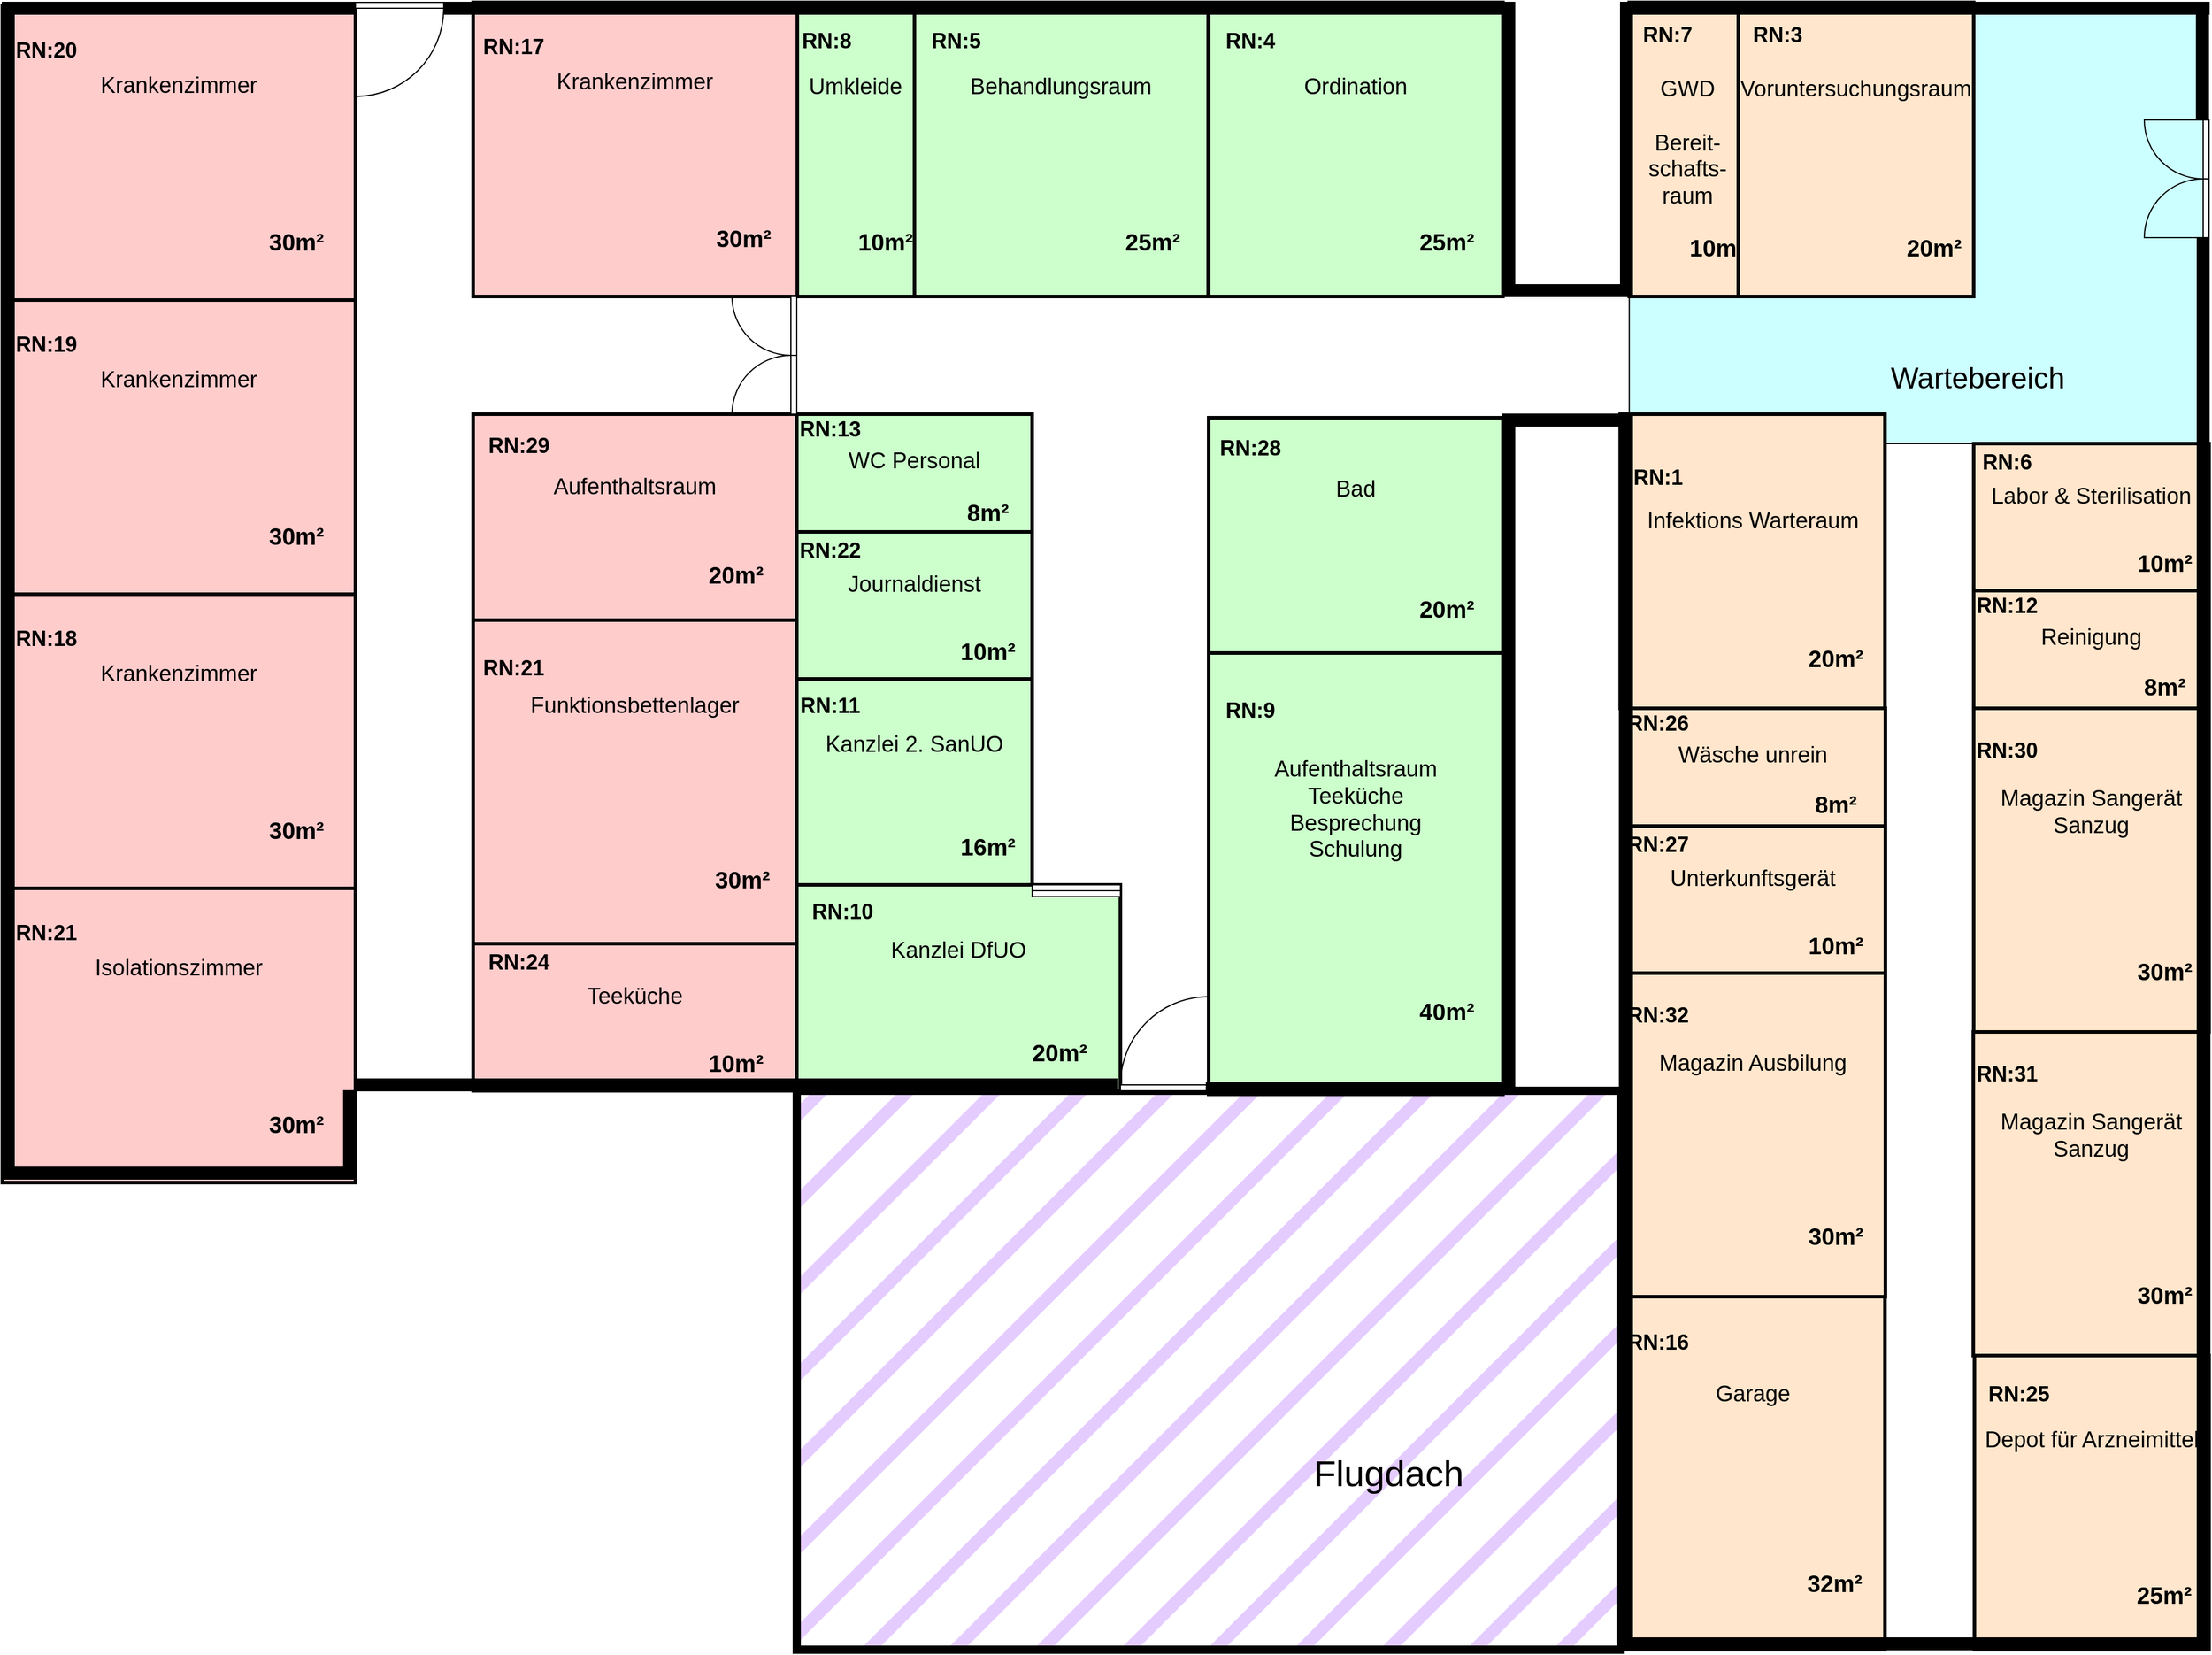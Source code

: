 <mxfile version="20.5.3" type="github">
  <diagram name="Page-1" id="38b20595-45e3-9b7f-d5ca-b57f44c5b66d">
    <mxGraphModel dx="4692" dy="1898" grid="1" gridSize="25" guides="1" tooltips="1" connect="1" arrows="1" fold="1" page="1" pageScale="1" pageWidth="1654" pageHeight="1169" math="0" shadow="0">
      <root>
        <mxCell id="0" />
        <mxCell id="1" parent="0" />
        <mxCell id="RjAbN3yXcOrOpelT3g5U-38" value="" style="rounded=0;whiteSpace=wrap;html=1;fillStyle=hatch;fontSize=25;fillColor=#E5CCFF;gradientColor=none;strokeWidth=7;" vertex="1" parent="1">
          <mxGeometry x="-1300" y="825" width="700" height="475" as="geometry" />
        </mxCell>
        <mxCell id="RjAbN3yXcOrOpelT3g5U-35" value="" style="group" vertex="1" connectable="0" parent="1">
          <mxGeometry x="-592.66" y="-100" width="492" height="375" as="geometry" />
        </mxCell>
        <mxCell id="RjAbN3yXcOrOpelT3g5U-33" value="" style="rounded=0;whiteSpace=wrap;html=1;fillStyle=solid;fillColor=#CCFFFF;gradientColor=none;" vertex="1" parent="RjAbN3yXcOrOpelT3g5U-35">
          <mxGeometry width="492" height="375" as="geometry" />
        </mxCell>
        <mxCell id="RjAbN3yXcOrOpelT3g5U-34" value="Wartebereich" style="text;html=1;strokeColor=none;fillColor=none;align=center;verticalAlign=middle;whiteSpace=wrap;rounded=0;fillStyle=solid;fontSize=25;" vertex="1" parent="RjAbN3yXcOrOpelT3g5U-35">
          <mxGeometry x="175" y="303" width="242.66" height="30" as="geometry" />
        </mxCell>
        <mxCell id="RjAbN3yXcOrOpelT3g5U-36" value="" style="group" vertex="1" connectable="0" parent="1">
          <mxGeometry x="-592.66" y="-100" width="100" height="250.0" as="geometry" />
        </mxCell>
        <mxCell id="m7lqvvpAXxHi6y3gCFo6-2" value="" style="rounded=0;whiteSpace=wrap;html=1;fillStyle=auto;strokeWidth=3;fillColor=#ffe6cc;strokeColor=#030303;container=0;" parent="RjAbN3yXcOrOpelT3g5U-36" vertex="1">
          <mxGeometry width="100" height="250" as="geometry" />
        </mxCell>
        <mxCell id="m7lqvvpAXxHi6y3gCFo6-3" value="&lt;div&gt;GWD&lt;/div&gt;&lt;div&gt;&lt;br&gt;&lt;/div&gt;&lt;div&gt;Bereit-&lt;/div&gt;&lt;div&gt;schafts-&lt;/div&gt;&lt;div&gt;raum&lt;br&gt;&lt;/div&gt;" style="text;html=1;strokeColor=none;fillColor=none;align=center;verticalAlign=top;whiteSpace=wrap;rounded=0;fillStyle=auto;strokeWidth=3;fontSize=19;container=0;" parent="RjAbN3yXcOrOpelT3g5U-36" vertex="1">
          <mxGeometry y="55.556" width="100" height="138.889" as="geometry" />
        </mxCell>
        <mxCell id="m7lqvvpAXxHi6y3gCFo6-4" value="RN:7" style="text;html=1;strokeColor=none;fillColor=none;align=center;verticalAlign=middle;whiteSpace=wrap;rounded=0;fillStyle=auto;strokeWidth=3;fontSize=18;fontStyle=1;container=0;" parent="RjAbN3yXcOrOpelT3g5U-36" vertex="1">
          <mxGeometry x="8" width="50" height="55.556" as="geometry" />
        </mxCell>
        <mxCell id="m7lqvvpAXxHi6y3gCFo6-5" value="10m²" style="text;html=1;strokeColor=none;fillColor=none;align=center;verticalAlign=middle;whiteSpace=wrap;rounded=0;fillStyle=auto;strokeWidth=3;fontSize=20;fontStyle=1;container=0;" parent="RjAbN3yXcOrOpelT3g5U-36" vertex="1">
          <mxGeometry x="50" y="166.667" width="50" height="83.333" as="geometry" />
        </mxCell>
        <mxCell id="u3zWE18VJpoSn7ixeQs8-63" value="" style="group" parent="1" vertex="1" connectable="0">
          <mxGeometry x="-500" y="-100" width="200" height="250" as="geometry" />
        </mxCell>
        <mxCell id="u3zWE18VJpoSn7ixeQs8-50" value="" style="rounded=0;whiteSpace=wrap;html=1;fillStyle=auto;strokeWidth=3;fillColor=#ffe6cc;strokeColor=#030303;container=0;" parent="u3zWE18VJpoSn7ixeQs8-63" vertex="1">
          <mxGeometry width="200" height="250" as="geometry" />
        </mxCell>
        <mxCell id="u3zWE18VJpoSn7ixeQs8-51" value="&lt;div style=&quot;font-size: 19px;&quot;&gt;Voruntersuchungsraum&lt;/div&gt;&lt;div style=&quot;font-size: 19px;&quot;&gt;&lt;br&gt;&lt;/div&gt;" style="text;html=1;strokeColor=none;fillColor=none;align=center;verticalAlign=top;whiteSpace=wrap;rounded=0;fillStyle=auto;strokeWidth=3;fontSize=19;container=0;" parent="u3zWE18VJpoSn7ixeQs8-63" vertex="1">
          <mxGeometry y="55.556" width="200" height="138.889" as="geometry" />
        </mxCell>
        <mxCell id="u3zWE18VJpoSn7ixeQs8-52" value="RN:3" style="text;html=1;strokeColor=none;fillColor=none;align=center;verticalAlign=middle;whiteSpace=wrap;rounded=0;fillStyle=auto;strokeWidth=3;fontSize=18;fontStyle=1;container=0;" parent="u3zWE18VJpoSn7ixeQs8-63" vertex="1">
          <mxGeometry width="66.667" height="55.556" as="geometry" />
        </mxCell>
        <mxCell id="u3zWE18VJpoSn7ixeQs8-54" value="20m²" style="text;html=1;strokeColor=none;fillColor=none;align=center;verticalAlign=middle;whiteSpace=wrap;rounded=0;fillStyle=auto;strokeWidth=3;fontSize=20;fontStyle=1;container=0;" parent="u3zWE18VJpoSn7ixeQs8-63" vertex="1">
          <mxGeometry x="133.333" y="166.667" width="66.667" height="83.333" as="geometry" />
        </mxCell>
        <mxCell id="m7lqvvpAXxHi6y3gCFo6-6" value="" style="group" parent="1" vertex="1" connectable="0">
          <mxGeometry x="-600" y="275" width="225" height="325" as="geometry" />
        </mxCell>
        <mxCell id="m7lqvvpAXxHi6y3gCFo6-7" value="" style="rounded=0;whiteSpace=wrap;html=1;fillStyle=auto;strokeWidth=3;fillColor=#ffe6cc;strokeColor=#030303;container=0;" parent="m7lqvvpAXxHi6y3gCFo6-6" vertex="1">
          <mxGeometry x="-0.37" y="-25" width="225" height="250" as="geometry" />
        </mxCell>
        <mxCell id="m7lqvvpAXxHi6y3gCFo6-8" value="Infektions Warteraum" style="text;html=1;strokeColor=none;fillColor=none;align=center;verticalAlign=top;whiteSpace=wrap;rounded=0;fillStyle=auto;strokeWidth=3;fontSize=19;container=0;" parent="m7lqvvpAXxHi6y3gCFo6-6" vertex="1">
          <mxGeometry y="48.443" width="224.63" height="123.75" as="geometry" />
        </mxCell>
        <mxCell id="m7lqvvpAXxHi6y3gCFo6-9" value="RN:1" style="text;html=1;strokeColor=none;fillColor=none;align=center;verticalAlign=middle;whiteSpace=wrap;rounded=0;fillStyle=auto;strokeWidth=3;fontSize=18;fontStyle=1;container=0;" parent="m7lqvvpAXxHi6y3gCFo6-6" vertex="1">
          <mxGeometry width="64.125" height="58.5" as="geometry" />
        </mxCell>
        <mxCell id="m7lqvvpAXxHi6y3gCFo6-10" value="20m²" style="text;html=1;strokeColor=none;fillColor=none;align=center;verticalAlign=middle;whiteSpace=wrap;rounded=0;fillStyle=auto;strokeWidth=3;fontSize=20;fontStyle=1;container=0;" parent="m7lqvvpAXxHi6y3gCFo6-6" vertex="1">
          <mxGeometry x="140.625" y="139.5" width="84.004" height="85.5" as="geometry" />
        </mxCell>
        <mxCell id="QElfXkJachdiM2EICLBZ-1" value="" style="group" parent="m7lqvvpAXxHi6y3gCFo6-6" vertex="1" connectable="0">
          <mxGeometry y="225" width="225" height="100" as="geometry" />
        </mxCell>
        <mxCell id="QElfXkJachdiM2EICLBZ-2" value="" style="rounded=0;whiteSpace=wrap;html=1;fillStyle=auto;strokeWidth=3;fillColor=#ffe6cc;strokeColor=#030303;container=0;" parent="QElfXkJachdiM2EICLBZ-1" vertex="1">
          <mxGeometry width="225" height="100" as="geometry" />
        </mxCell>
        <mxCell id="QElfXkJachdiM2EICLBZ-3" value="Wäsche unrein" style="text;html=1;strokeColor=none;fillColor=none;align=center;verticalAlign=top;whiteSpace=wrap;rounded=0;fillStyle=auto;strokeWidth=3;fontSize=19;container=0;" parent="QElfXkJachdiM2EICLBZ-1" vertex="1">
          <mxGeometry y="21.53" width="224.63" height="55" as="geometry" />
        </mxCell>
        <mxCell id="QElfXkJachdiM2EICLBZ-4" value="RN:26" style="text;html=1;strokeColor=none;fillColor=none;align=center;verticalAlign=middle;whiteSpace=wrap;rounded=0;fillStyle=auto;strokeWidth=3;fontSize=18;fontStyle=1;container=0;" parent="QElfXkJachdiM2EICLBZ-1" vertex="1">
          <mxGeometry width="64.125" height="26" as="geometry" />
        </mxCell>
        <mxCell id="QElfXkJachdiM2EICLBZ-5" value="8m²" style="text;html=1;strokeColor=none;fillColor=none;align=center;verticalAlign=middle;whiteSpace=wrap;rounded=0;fillStyle=auto;strokeWidth=3;fontSize=20;fontStyle=1;container=0;" parent="QElfXkJachdiM2EICLBZ-1" vertex="1">
          <mxGeometry x="140.625" y="62" width="84.004" height="38" as="geometry" />
        </mxCell>
        <mxCell id="m7lqvvpAXxHi6y3gCFo6-11" value="" style="group" parent="1" vertex="1" connectable="0">
          <mxGeometry x="-300" y="275" width="200" height="125" as="geometry" />
        </mxCell>
        <mxCell id="m7lqvvpAXxHi6y3gCFo6-12" value="" style="rounded=0;whiteSpace=wrap;html=1;fillStyle=auto;strokeWidth=3;fillColor=#ffe6cc;strokeColor=#030303;container=0;" parent="m7lqvvpAXxHi6y3gCFo6-11" vertex="1">
          <mxGeometry width="200" height="125" as="geometry" />
        </mxCell>
        <mxCell id="m7lqvvpAXxHi6y3gCFo6-13" value="Labor &amp;amp; Sterilisation" style="text;html=1;strokeColor=none;fillColor=none;align=center;verticalAlign=top;whiteSpace=wrap;rounded=0;fillStyle=auto;strokeWidth=3;fontSize=19;container=0;" parent="m7lqvvpAXxHi6y3gCFo6-11" vertex="1">
          <mxGeometry y="26.913" width="199.671" height="68.75" as="geometry" />
        </mxCell>
        <mxCell id="m7lqvvpAXxHi6y3gCFo6-14" value="RN:6" style="text;html=1;strokeColor=none;fillColor=none;align=center;verticalAlign=middle;whiteSpace=wrap;rounded=0;fillStyle=auto;strokeWidth=3;fontSize=18;fontStyle=1;container=0;" parent="m7lqvvpAXxHi6y3gCFo6-11" vertex="1">
          <mxGeometry width="57.0" height="32.5" as="geometry" />
        </mxCell>
        <mxCell id="m7lqvvpAXxHi6y3gCFo6-15" value="10m²" style="text;html=1;strokeColor=none;fillColor=none;align=center;verticalAlign=middle;whiteSpace=wrap;rounded=0;fillStyle=auto;strokeWidth=3;fontSize=20;fontStyle=1;container=0;" parent="m7lqvvpAXxHi6y3gCFo6-11" vertex="1">
          <mxGeometry x="125" y="77.5" width="74.67" height="47.5" as="geometry" />
        </mxCell>
        <mxCell id="m7lqvvpAXxHi6y3gCFo6-16" value="" style="group" parent="1" vertex="1" connectable="0">
          <mxGeometry x="-1200" y="-100" width="249.59" height="250" as="geometry" />
        </mxCell>
        <mxCell id="m7lqvvpAXxHi6y3gCFo6-17" value="" style="rounded=0;whiteSpace=wrap;html=1;fillStyle=auto;strokeWidth=3;fillColor=#CCFFCC;strokeColor=#030303;container=0;" parent="m7lqvvpAXxHi6y3gCFo6-16" vertex="1">
          <mxGeometry width="249.59" height="250" as="geometry" />
        </mxCell>
        <mxCell id="m7lqvvpAXxHi6y3gCFo6-18" value="&lt;div style=&quot;font-size: 19px;&quot;&gt;Behandlungsraum&lt;/div&gt;&lt;div style=&quot;font-size: 19px;&quot;&gt;&lt;br&gt;&lt;/div&gt;" style="text;html=1;strokeColor=none;fillColor=none;align=center;verticalAlign=top;whiteSpace=wrap;rounded=0;fillStyle=auto;strokeWidth=3;fontSize=19;container=0;" parent="m7lqvvpAXxHi6y3gCFo6-16" vertex="1">
          <mxGeometry y="53.825" width="249.179" height="137.5" as="geometry" />
        </mxCell>
        <mxCell id="m7lqvvpAXxHi6y3gCFo6-19" value="&lt;div&gt;RN:5&lt;/div&gt;" style="text;html=1;strokeColor=none;fillColor=none;align=center;verticalAlign=middle;whiteSpace=wrap;rounded=0;fillStyle=auto;strokeWidth=3;fontSize=18;fontStyle=1;container=0;" parent="m7lqvvpAXxHi6y3gCFo6-16" vertex="1">
          <mxGeometry width="71.133" height="65" as="geometry" />
        </mxCell>
        <mxCell id="m7lqvvpAXxHi6y3gCFo6-20" value="25m²" style="text;html=1;strokeColor=none;fillColor=none;align=center;verticalAlign=middle;whiteSpace=wrap;rounded=0;fillStyle=auto;strokeWidth=3;fontSize=20;fontStyle=1;container=0;" parent="m7lqvvpAXxHi6y3gCFo6-16" vertex="1">
          <mxGeometry x="155.994" y="155" width="93.184" height="95.0" as="geometry" />
        </mxCell>
        <mxCell id="m7lqvvpAXxHi6y3gCFo6-23" value="" style="group" parent="1" vertex="1" connectable="0">
          <mxGeometry x="-950" y="453" width="250" height="375" as="geometry" />
        </mxCell>
        <mxCell id="m7lqvvpAXxHi6y3gCFo6-24" value="" style="rounded=0;whiteSpace=wrap;html=1;fillStyle=auto;strokeWidth=3;fillColor=#CCFFCC;strokeColor=#030303;container=0;" parent="m7lqvvpAXxHi6y3gCFo6-23" vertex="1">
          <mxGeometry width="250" height="375.0" as="geometry" />
        </mxCell>
        <mxCell id="m7lqvvpAXxHi6y3gCFo6-25" value="&lt;div&gt;Aufenthaltsraum&lt;/div&gt;&lt;div&gt;Teeküche&lt;/div&gt;&lt;div&gt;Besprechung&lt;/div&gt;&lt;div&gt;Schulung&lt;br&gt;&lt;/div&gt;" style="text;html=1;strokeColor=none;fillColor=none;align=center;verticalAlign=top;whiteSpace=wrap;rounded=0;fillStyle=auto;strokeWidth=3;fontSize=19;container=0;" parent="m7lqvvpAXxHi6y3gCFo6-23" vertex="1">
          <mxGeometry y="80.738" width="249.588" height="206.25" as="geometry" />
        </mxCell>
        <mxCell id="m7lqvvpAXxHi6y3gCFo6-26" value="RN:9" style="text;html=1;strokeColor=none;fillColor=none;align=center;verticalAlign=middle;whiteSpace=wrap;rounded=0;fillStyle=auto;strokeWidth=3;fontSize=18;fontStyle=1;container=0;" parent="m7lqvvpAXxHi6y3gCFo6-23" vertex="1">
          <mxGeometry width="71.25" height="97.5" as="geometry" />
        </mxCell>
        <mxCell id="m7lqvvpAXxHi6y3gCFo6-27" value="40m²" style="text;html=1;strokeColor=none;fillColor=none;align=center;verticalAlign=middle;whiteSpace=wrap;rounded=0;fillStyle=auto;strokeWidth=3;fontSize=20;fontStyle=1;container=0;" parent="m7lqvvpAXxHi6y3gCFo6-23" vertex="1">
          <mxGeometry x="156.25" y="232.5" width="93.337" height="142.5" as="geometry" />
        </mxCell>
        <mxCell id="m7lqvvpAXxHi6y3gCFo6-28" value="" style="group" parent="1" vertex="1" connectable="0">
          <mxGeometry x="-950" y="-100" width="250" height="250" as="geometry" />
        </mxCell>
        <mxCell id="m7lqvvpAXxHi6y3gCFo6-29" value="" style="rounded=0;whiteSpace=wrap;html=1;fillStyle=auto;strokeWidth=3;fillColor=#CCFFCC;strokeColor=#030303;container=0;" parent="m7lqvvpAXxHi6y3gCFo6-28" vertex="1">
          <mxGeometry width="250" height="250" as="geometry" />
        </mxCell>
        <mxCell id="m7lqvvpAXxHi6y3gCFo6-30" value="Ordination" style="text;html=1;strokeColor=none;fillColor=none;align=center;verticalAlign=top;whiteSpace=wrap;rounded=0;fillStyle=auto;strokeWidth=3;fontSize=19;container=0;" parent="m7lqvvpAXxHi6y3gCFo6-28" vertex="1">
          <mxGeometry y="53.825" width="249.588" height="137.5" as="geometry" />
        </mxCell>
        <mxCell id="m7lqvvpAXxHi6y3gCFo6-31" value="&lt;div&gt;RN:4&lt;/div&gt;" style="text;html=1;strokeColor=none;fillColor=none;align=center;verticalAlign=middle;whiteSpace=wrap;rounded=0;fillStyle=auto;strokeWidth=3;fontSize=18;fontStyle=1;container=0;" parent="m7lqvvpAXxHi6y3gCFo6-28" vertex="1">
          <mxGeometry width="71.25" height="65.0" as="geometry" />
        </mxCell>
        <mxCell id="m7lqvvpAXxHi6y3gCFo6-32" value="25m²" style="text;html=1;strokeColor=none;fillColor=none;align=center;verticalAlign=middle;whiteSpace=wrap;rounded=0;fillStyle=auto;strokeWidth=3;fontSize=20;fontStyle=1;container=0;" parent="m7lqvvpAXxHi6y3gCFo6-28" vertex="1">
          <mxGeometry x="156.25" y="155.0" width="93.337" height="95.0" as="geometry" />
        </mxCell>
        <mxCell id="m7lqvvpAXxHi6y3gCFo6-34" value="" style="group" parent="1" vertex="1" connectable="0">
          <mxGeometry x="-950" y="253" width="250" height="200" as="geometry" />
        </mxCell>
        <mxCell id="m7lqvvpAXxHi6y3gCFo6-35" value="" style="rounded=0;whiteSpace=wrap;html=1;fillStyle=auto;strokeWidth=3;fillColor=#CCFFCC;strokeColor=#030303;container=0;" parent="m7lqvvpAXxHi6y3gCFo6-34" vertex="1">
          <mxGeometry width="250" height="200" as="geometry" />
        </mxCell>
        <mxCell id="m7lqvvpAXxHi6y3gCFo6-36" value="Bad" style="text;html=1;strokeColor=none;fillColor=none;align=center;verticalAlign=top;whiteSpace=wrap;rounded=0;fillStyle=auto;strokeWidth=3;fontSize=19;container=0;" parent="m7lqvvpAXxHi6y3gCFo6-34" vertex="1">
          <mxGeometry y="43.06" width="249.588" height="110" as="geometry" />
        </mxCell>
        <mxCell id="m7lqvvpAXxHi6y3gCFo6-37" value="RN:28" style="text;html=1;strokeColor=none;fillColor=none;align=center;verticalAlign=middle;whiteSpace=wrap;rounded=0;fillStyle=auto;strokeWidth=3;fontSize=18;fontStyle=1;container=0;" parent="m7lqvvpAXxHi6y3gCFo6-34" vertex="1">
          <mxGeometry width="71.25" height="52" as="geometry" />
        </mxCell>
        <mxCell id="m7lqvvpAXxHi6y3gCFo6-38" value="20m²" style="text;html=1;strokeColor=none;fillColor=none;align=center;verticalAlign=middle;whiteSpace=wrap;rounded=0;fillStyle=auto;strokeWidth=3;fontSize=20;fontStyle=1;container=0;" parent="m7lqvvpAXxHi6y3gCFo6-34" vertex="1">
          <mxGeometry x="156.25" y="124" width="93.338" height="76" as="geometry" />
        </mxCell>
        <mxCell id="m7lqvvpAXxHi6y3gCFo6-39" value="" style="group;fillColor=none;" parent="1" vertex="1" connectable="0">
          <mxGeometry x="-1300" y="250" width="200" height="103" as="geometry" />
        </mxCell>
        <mxCell id="m7lqvvpAXxHi6y3gCFo6-40" value="" style="rounded=0;whiteSpace=wrap;html=1;fillStyle=auto;strokeWidth=3;fillColor=#CCFFCC;strokeColor=#030303;container=0;" parent="m7lqvvpAXxHi6y3gCFo6-39" vertex="1">
          <mxGeometry width="200" height="103" as="geometry" />
        </mxCell>
        <mxCell id="m7lqvvpAXxHi6y3gCFo6-41" value="WC Personal" style="text;html=1;strokeColor=none;fillColor=none;align=center;verticalAlign=top;whiteSpace=wrap;rounded=0;fillStyle=auto;strokeWidth=3;fontSize=19;container=0;" parent="m7lqvvpAXxHi6y3gCFo6-39" vertex="1">
          <mxGeometry y="22.176" width="199.671" height="56.65" as="geometry" />
        </mxCell>
        <mxCell id="m7lqvvpAXxHi6y3gCFo6-42" value="RN:13" style="text;html=1;strokeColor=none;fillColor=none;align=center;verticalAlign=middle;whiteSpace=wrap;rounded=0;fillStyle=auto;strokeWidth=3;fontSize=18;fontStyle=1;container=0;" parent="m7lqvvpAXxHi6y3gCFo6-39" vertex="1">
          <mxGeometry width="57" height="26.78" as="geometry" />
        </mxCell>
        <mxCell id="m7lqvvpAXxHi6y3gCFo6-43" value="8m²" style="text;html=1;strokeColor=none;fillColor=none;align=center;verticalAlign=middle;whiteSpace=wrap;rounded=0;fillStyle=auto;strokeWidth=3;fontSize=20;fontStyle=1;container=0;" parent="m7lqvvpAXxHi6y3gCFo6-39" vertex="1">
          <mxGeometry x="125" y="63.86" width="74.67" height="39.14" as="geometry" />
        </mxCell>
        <mxCell id="m7lqvvpAXxHi6y3gCFo6-45" value="" style="group" parent="1" vertex="1" connectable="0">
          <mxGeometry x="-1300" y="-100" width="100" height="250" as="geometry" />
        </mxCell>
        <mxCell id="m7lqvvpAXxHi6y3gCFo6-46" value="" style="rounded=0;whiteSpace=wrap;html=1;fillStyle=auto;strokeWidth=3;fillColor=#CCFFCC;strokeColor=#030303;container=0;" parent="m7lqvvpAXxHi6y3gCFo6-45" vertex="1">
          <mxGeometry width="100" height="250" as="geometry" />
        </mxCell>
        <mxCell id="m7lqvvpAXxHi6y3gCFo6-47" value="Umkleide" style="text;html=1;strokeColor=none;fillColor=none;align=center;verticalAlign=top;whiteSpace=wrap;rounded=0;fillStyle=auto;strokeWidth=3;fontSize=19;container=0;" parent="m7lqvvpAXxHi6y3gCFo6-45" vertex="1">
          <mxGeometry y="53.825" width="99.835" height="137.5" as="geometry" />
        </mxCell>
        <mxCell id="m7lqvvpAXxHi6y3gCFo6-48" value="RN:8" style="text;html=1;strokeColor=none;fillColor=none;align=center;verticalAlign=middle;whiteSpace=wrap;rounded=0;fillStyle=auto;strokeWidth=3;fontSize=18;fontStyle=1;container=0;" parent="m7lqvvpAXxHi6y3gCFo6-45" vertex="1">
          <mxGeometry x="11" width="28.5" height="65.0" as="geometry" />
        </mxCell>
        <mxCell id="m7lqvvpAXxHi6y3gCFo6-49" value="&lt;div&gt;10m²&lt;/div&gt;" style="text;html=1;strokeColor=none;fillColor=none;align=center;verticalAlign=middle;whiteSpace=wrap;rounded=0;fillStyle=auto;strokeWidth=3;fontSize=20;fontStyle=1;container=0;" parent="m7lqvvpAXxHi6y3gCFo6-45" vertex="1">
          <mxGeometry x="56.5" y="155.0" width="37.335" height="95.0" as="geometry" />
        </mxCell>
        <mxCell id="m7lqvvpAXxHi6y3gCFo6-50" value="" style="group" parent="1" vertex="1" connectable="0">
          <mxGeometry x="-1300" y="475" width="200" height="175" as="geometry" />
        </mxCell>
        <mxCell id="m7lqvvpAXxHi6y3gCFo6-51" value="" style="rounded=0;whiteSpace=wrap;html=1;fillStyle=auto;strokeWidth=3;fillColor=#CCFFCC;strokeColor=#030303;container=0;" parent="m7lqvvpAXxHi6y3gCFo6-50" vertex="1">
          <mxGeometry width="200" height="175" as="geometry" />
        </mxCell>
        <mxCell id="m7lqvvpAXxHi6y3gCFo6-52" value="Kanzlei 2. SanUO" style="text;html=1;strokeColor=none;fillColor=none;align=center;verticalAlign=top;whiteSpace=wrap;rounded=0;fillStyle=auto;strokeWidth=3;fontSize=19;container=0;" parent="m7lqvvpAXxHi6y3gCFo6-50" vertex="1">
          <mxGeometry y="37.678" width="199.671" height="96.25" as="geometry" />
        </mxCell>
        <mxCell id="m7lqvvpAXxHi6y3gCFo6-53" value="RN:11" style="text;html=1;strokeColor=none;fillColor=none;align=center;verticalAlign=middle;whiteSpace=wrap;rounded=0;fillStyle=auto;strokeWidth=3;fontSize=18;fontStyle=1;container=0;" parent="m7lqvvpAXxHi6y3gCFo6-50" vertex="1">
          <mxGeometry width="57" height="45.5" as="geometry" />
        </mxCell>
        <mxCell id="m7lqvvpAXxHi6y3gCFo6-54" value="16m²" style="text;html=1;strokeColor=none;fillColor=none;align=center;verticalAlign=middle;whiteSpace=wrap;rounded=0;fillStyle=auto;strokeWidth=3;fontSize=20;fontStyle=1;container=0;" parent="m7lqvvpAXxHi6y3gCFo6-50" vertex="1">
          <mxGeometry x="125" y="108.5" width="74.67" height="66.5" as="geometry" />
        </mxCell>
        <mxCell id="m7lqvvpAXxHi6y3gCFo6-55" value="" style="group" parent="1" vertex="1" connectable="0">
          <mxGeometry x="-1300" y="650" width="300" height="175" as="geometry" />
        </mxCell>
        <mxCell id="m7lqvvpAXxHi6y3gCFo6-56" value="" style="rounded=0;whiteSpace=wrap;html=1;fillStyle=auto;strokeWidth=3;fillColor=#CCFFCC;strokeColor=#030303;container=0;" parent="m7lqvvpAXxHi6y3gCFo6-55" vertex="1">
          <mxGeometry width="275" height="175" as="geometry" />
        </mxCell>
        <mxCell id="m7lqvvpAXxHi6y3gCFo6-57" value="Kanzlei DfUO" style="text;html=1;strokeColor=none;fillColor=none;align=center;verticalAlign=top;whiteSpace=wrap;rounded=0;fillStyle=auto;strokeWidth=3;fontSize=19;container=0;" parent="m7lqvvpAXxHi6y3gCFo6-55" vertex="1">
          <mxGeometry y="37.678" width="274.547" height="96.25" as="geometry" />
        </mxCell>
        <mxCell id="m7lqvvpAXxHi6y3gCFo6-58" value="RN:10" style="text;html=1;strokeColor=none;fillColor=none;align=center;verticalAlign=middle;whiteSpace=wrap;rounded=0;fillStyle=auto;strokeWidth=3;fontSize=18;fontStyle=1;container=0;" parent="m7lqvvpAXxHi6y3gCFo6-55" vertex="1">
          <mxGeometry width="78.375" height="45.5" as="geometry" />
        </mxCell>
        <mxCell id="m7lqvvpAXxHi6y3gCFo6-59" value="20m²" style="text;html=1;strokeColor=none;fillColor=none;align=center;verticalAlign=middle;whiteSpace=wrap;rounded=0;fillStyle=auto;strokeWidth=3;fontSize=20;fontStyle=1;container=0;" parent="m7lqvvpAXxHi6y3gCFo6-55" vertex="1">
          <mxGeometry x="171.875" y="108.5" width="102.671" height="66.5" as="geometry" />
        </mxCell>
        <mxCell id="RjAbN3yXcOrOpelT3g5U-20" value="" style="verticalLabelPosition=bottom;html=1;verticalAlign=top;align=center;shape=mxgraph.floorplan.window;" vertex="1" parent="m7lqvvpAXxHi6y3gCFo6-55">
          <mxGeometry x="200" width="75" height="10" as="geometry" />
        </mxCell>
        <mxCell id="m7lqvvpAXxHi6y3gCFo6-60" value="" style="group" parent="1" vertex="1" connectable="0">
          <mxGeometry x="-1300" y="350" width="200" height="125" as="geometry" />
        </mxCell>
        <mxCell id="m7lqvvpAXxHi6y3gCFo6-61" value="" style="rounded=0;whiteSpace=wrap;html=1;fillStyle=auto;strokeWidth=3;fillColor=#CCFFCC;strokeColor=#030303;container=0;" parent="m7lqvvpAXxHi6y3gCFo6-60" vertex="1">
          <mxGeometry width="200" height="125" as="geometry" />
        </mxCell>
        <mxCell id="m7lqvvpAXxHi6y3gCFo6-62" value="Journaldienst" style="text;html=1;strokeColor=none;fillColor=none;align=center;verticalAlign=top;whiteSpace=wrap;rounded=0;fillStyle=auto;strokeWidth=3;fontSize=19;container=0;" parent="m7lqvvpAXxHi6y3gCFo6-60" vertex="1">
          <mxGeometry y="26.913" width="199.671" height="68.75" as="geometry" />
        </mxCell>
        <mxCell id="m7lqvvpAXxHi6y3gCFo6-63" value="RN:22" style="text;html=1;strokeColor=none;fillColor=none;align=center;verticalAlign=middle;whiteSpace=wrap;rounded=0;fillStyle=auto;strokeWidth=3;fontSize=18;fontStyle=1;container=0;" parent="m7lqvvpAXxHi6y3gCFo6-60" vertex="1">
          <mxGeometry width="57" height="32.5" as="geometry" />
        </mxCell>
        <mxCell id="m7lqvvpAXxHi6y3gCFo6-64" value="10m²" style="text;html=1;strokeColor=none;fillColor=none;align=center;verticalAlign=middle;whiteSpace=wrap;rounded=0;fillStyle=auto;strokeWidth=3;fontSize=20;fontStyle=1;container=0;" parent="m7lqvvpAXxHi6y3gCFo6-60" vertex="1">
          <mxGeometry x="125" y="77.5" width="74.67" height="47.5" as="geometry" />
        </mxCell>
        <mxCell id="QElfXkJachdiM2EICLBZ-6" value="" style="group" parent="1" vertex="1" connectable="0">
          <mxGeometry x="-600" y="600" width="225" height="125" as="geometry" />
        </mxCell>
        <mxCell id="QElfXkJachdiM2EICLBZ-7" value="" style="rounded=0;whiteSpace=wrap;html=1;fillStyle=auto;strokeWidth=3;fillColor=#ffe6cc;strokeColor=#030303;container=0;" parent="QElfXkJachdiM2EICLBZ-6" vertex="1">
          <mxGeometry width="225" height="125" as="geometry" />
        </mxCell>
        <mxCell id="QElfXkJachdiM2EICLBZ-8" value="Unterkunftsgerät" style="text;html=1;strokeColor=none;fillColor=none;align=center;verticalAlign=top;whiteSpace=wrap;rounded=0;fillStyle=auto;strokeWidth=3;fontSize=19;container=0;" parent="QElfXkJachdiM2EICLBZ-6" vertex="1">
          <mxGeometry y="26.913" width="224.63" height="68.75" as="geometry" />
        </mxCell>
        <mxCell id="QElfXkJachdiM2EICLBZ-9" value="RN:27" style="text;html=1;strokeColor=none;fillColor=none;align=center;verticalAlign=middle;whiteSpace=wrap;rounded=0;fillStyle=auto;strokeWidth=3;fontSize=18;fontStyle=1;container=0;" parent="QElfXkJachdiM2EICLBZ-6" vertex="1">
          <mxGeometry width="64.125" height="32.5" as="geometry" />
        </mxCell>
        <mxCell id="QElfXkJachdiM2EICLBZ-10" value="10m²" style="text;html=1;strokeColor=none;fillColor=none;align=center;verticalAlign=middle;whiteSpace=wrap;rounded=0;fillStyle=auto;strokeWidth=3;fontSize=20;fontStyle=1;container=0;" parent="QElfXkJachdiM2EICLBZ-6" vertex="1">
          <mxGeometry x="140.625" y="77.5" width="84.004" height="47.5" as="geometry" />
        </mxCell>
        <mxCell id="QElfXkJachdiM2EICLBZ-11" value="" style="group" parent="1" vertex="1" connectable="0">
          <mxGeometry x="-600" y="725" width="225" height="275" as="geometry" />
        </mxCell>
        <mxCell id="QElfXkJachdiM2EICLBZ-12" value="" style="rounded=0;whiteSpace=wrap;html=1;fillStyle=auto;strokeWidth=3;fillColor=#ffe6cc;strokeColor=#030303;container=0;" parent="QElfXkJachdiM2EICLBZ-11" vertex="1">
          <mxGeometry width="225" height="275" as="geometry" />
        </mxCell>
        <mxCell id="QElfXkJachdiM2EICLBZ-13" value="Magazin Ausbilung" style="text;html=1;strokeColor=none;fillColor=none;align=center;verticalAlign=top;whiteSpace=wrap;rounded=0;fillStyle=auto;strokeWidth=3;fontSize=19;container=0;" parent="QElfXkJachdiM2EICLBZ-11" vertex="1">
          <mxGeometry y="59.208" width="224.63" height="151.25" as="geometry" />
        </mxCell>
        <mxCell id="QElfXkJachdiM2EICLBZ-14" value="RN:32" style="text;html=1;strokeColor=none;fillColor=none;align=center;verticalAlign=middle;whiteSpace=wrap;rounded=0;fillStyle=auto;strokeWidth=3;fontSize=18;fontStyle=1;container=0;" parent="QElfXkJachdiM2EICLBZ-11" vertex="1">
          <mxGeometry width="64.125" height="71.5" as="geometry" />
        </mxCell>
        <mxCell id="QElfXkJachdiM2EICLBZ-15" value="30m²" style="text;html=1;strokeColor=none;fillColor=none;align=center;verticalAlign=middle;whiteSpace=wrap;rounded=0;fillStyle=auto;strokeWidth=3;fontSize=20;fontStyle=1;container=0;" parent="QElfXkJachdiM2EICLBZ-11" vertex="1">
          <mxGeometry x="140.625" y="170.5" width="84.004" height="104.5" as="geometry" />
        </mxCell>
        <mxCell id="QElfXkJachdiM2EICLBZ-16" value="" style="group" parent="1" vertex="1" connectable="0">
          <mxGeometry x="-600.37" y="1000" width="225" height="300" as="geometry" />
        </mxCell>
        <mxCell id="QElfXkJachdiM2EICLBZ-17" value="" style="rounded=0;whiteSpace=wrap;html=1;fillStyle=auto;strokeWidth=3;fillColor=#ffe6cc;strokeColor=#030303;container=0;" parent="QElfXkJachdiM2EICLBZ-16" vertex="1">
          <mxGeometry width="225" height="300" as="geometry" />
        </mxCell>
        <mxCell id="QElfXkJachdiM2EICLBZ-18" value="Garage" style="text;html=1;strokeColor=none;fillColor=none;align=center;verticalAlign=top;whiteSpace=wrap;rounded=0;fillStyle=auto;strokeWidth=3;fontSize=19;container=0;" parent="QElfXkJachdiM2EICLBZ-16" vertex="1">
          <mxGeometry y="64.59" width="224.63" height="165" as="geometry" />
        </mxCell>
        <mxCell id="QElfXkJachdiM2EICLBZ-19" value="RN:16" style="text;html=1;strokeColor=none;fillColor=none;align=center;verticalAlign=middle;whiteSpace=wrap;rounded=0;fillStyle=auto;strokeWidth=3;fontSize=18;fontStyle=1;container=0;" parent="QElfXkJachdiM2EICLBZ-16" vertex="1">
          <mxGeometry width="64.125" height="78" as="geometry" />
        </mxCell>
        <mxCell id="QElfXkJachdiM2EICLBZ-20" value="32m²" style="text;html=1;strokeColor=none;fillColor=none;align=center;verticalAlign=middle;whiteSpace=wrap;rounded=0;fillStyle=auto;strokeWidth=3;fontSize=20;fontStyle=1;container=0;" parent="QElfXkJachdiM2EICLBZ-16" vertex="1">
          <mxGeometry x="140.625" y="186" width="84.004" height="114.0" as="geometry" />
        </mxCell>
        <mxCell id="Mdi7qmPaL45vFRjn11RK-1" value="" style="group" parent="1" vertex="1" connectable="0">
          <mxGeometry x="-300" y="400" width="200" height="100" as="geometry" />
        </mxCell>
        <mxCell id="Mdi7qmPaL45vFRjn11RK-2" value="" style="rounded=0;whiteSpace=wrap;html=1;fillStyle=auto;strokeWidth=3;fillColor=#ffe6cc;strokeColor=#030303;container=0;" parent="Mdi7qmPaL45vFRjn11RK-1" vertex="1">
          <mxGeometry width="200" height="100" as="geometry" />
        </mxCell>
        <mxCell id="Mdi7qmPaL45vFRjn11RK-3" value="Reinigung" style="text;html=1;strokeColor=none;fillColor=none;align=center;verticalAlign=top;whiteSpace=wrap;rounded=0;fillStyle=auto;strokeWidth=3;fontSize=19;container=0;" parent="Mdi7qmPaL45vFRjn11RK-1" vertex="1">
          <mxGeometry y="21.53" width="199.671" height="55" as="geometry" />
        </mxCell>
        <mxCell id="Mdi7qmPaL45vFRjn11RK-4" value="RN:12" style="text;html=1;strokeColor=none;fillColor=none;align=center;verticalAlign=middle;whiteSpace=wrap;rounded=0;fillStyle=auto;strokeWidth=3;fontSize=18;fontStyle=1;container=0;" parent="Mdi7qmPaL45vFRjn11RK-1" vertex="1">
          <mxGeometry width="57.0" height="26" as="geometry" />
        </mxCell>
        <mxCell id="Mdi7qmPaL45vFRjn11RK-5" value="8m²" style="text;html=1;strokeColor=none;fillColor=none;align=center;verticalAlign=middle;whiteSpace=wrap;rounded=0;fillStyle=auto;strokeWidth=3;fontSize=20;fontStyle=1;container=0;" parent="Mdi7qmPaL45vFRjn11RK-1" vertex="1">
          <mxGeometry x="125" y="62" width="74.67" height="38" as="geometry" />
        </mxCell>
        <mxCell id="Mdi7qmPaL45vFRjn11RK-6" value="" style="group" parent="1" vertex="1" connectable="0">
          <mxGeometry x="-300" y="500" width="200" height="275" as="geometry" />
        </mxCell>
        <mxCell id="Mdi7qmPaL45vFRjn11RK-7" value="" style="rounded=0;whiteSpace=wrap;html=1;fillStyle=auto;strokeWidth=3;fillColor=#ffe6cc;strokeColor=#030303;container=0;" parent="Mdi7qmPaL45vFRjn11RK-6" vertex="1">
          <mxGeometry width="200" height="275" as="geometry" />
        </mxCell>
        <mxCell id="Mdi7qmPaL45vFRjn11RK-8" value="Magazin Sangerät&lt;br&gt;Sanzug" style="text;html=1;strokeColor=none;fillColor=none;align=center;verticalAlign=top;whiteSpace=wrap;rounded=0;fillStyle=auto;strokeWidth=3;fontSize=19;container=0;" parent="Mdi7qmPaL45vFRjn11RK-6" vertex="1">
          <mxGeometry y="59.208" width="199.671" height="151.25" as="geometry" />
        </mxCell>
        <mxCell id="Mdi7qmPaL45vFRjn11RK-9" value="RN:30" style="text;html=1;strokeColor=none;fillColor=none;align=center;verticalAlign=middle;whiteSpace=wrap;rounded=0;fillStyle=auto;strokeWidth=3;fontSize=18;fontStyle=1;container=0;" parent="Mdi7qmPaL45vFRjn11RK-6" vertex="1">
          <mxGeometry width="57" height="71.5" as="geometry" />
        </mxCell>
        <mxCell id="Mdi7qmPaL45vFRjn11RK-10" value="30m²" style="text;html=1;strokeColor=none;fillColor=none;align=center;verticalAlign=middle;whiteSpace=wrap;rounded=0;fillStyle=auto;strokeWidth=3;fontSize=20;fontStyle=1;container=0;" parent="Mdi7qmPaL45vFRjn11RK-6" vertex="1">
          <mxGeometry x="125" y="170.5" width="74.67" height="104.5" as="geometry" />
        </mxCell>
        <mxCell id="Mdi7qmPaL45vFRjn11RK-11" value="" style="group" parent="1" vertex="1" connectable="0">
          <mxGeometry x="-300.33" y="775" width="200" height="275" as="geometry" />
        </mxCell>
        <mxCell id="Mdi7qmPaL45vFRjn11RK-12" value="" style="rounded=0;whiteSpace=wrap;html=1;fillStyle=auto;strokeWidth=3;fillColor=#ffe6cc;strokeColor=#030303;container=0;" parent="Mdi7qmPaL45vFRjn11RK-11" vertex="1">
          <mxGeometry width="200" height="275" as="geometry" />
        </mxCell>
        <mxCell id="Mdi7qmPaL45vFRjn11RK-13" value="Magazin Sangerät&lt;br&gt;Sanzug" style="text;html=1;strokeColor=none;fillColor=none;align=center;verticalAlign=top;whiteSpace=wrap;rounded=0;fillStyle=auto;strokeWidth=3;fontSize=19;container=0;" parent="Mdi7qmPaL45vFRjn11RK-11" vertex="1">
          <mxGeometry y="59.208" width="199.671" height="151.25" as="geometry" />
        </mxCell>
        <mxCell id="Mdi7qmPaL45vFRjn11RK-14" value="RN:31" style="text;html=1;strokeColor=none;fillColor=none;align=center;verticalAlign=middle;whiteSpace=wrap;rounded=0;fillStyle=auto;strokeWidth=3;fontSize=18;fontStyle=1;container=0;" parent="Mdi7qmPaL45vFRjn11RK-11" vertex="1">
          <mxGeometry width="57" height="71.5" as="geometry" />
        </mxCell>
        <mxCell id="Mdi7qmPaL45vFRjn11RK-15" value="30m²" style="text;html=1;strokeColor=none;fillColor=none;align=center;verticalAlign=middle;whiteSpace=wrap;rounded=0;fillStyle=auto;strokeWidth=3;fontSize=20;fontStyle=1;container=0;" parent="Mdi7qmPaL45vFRjn11RK-11" vertex="1">
          <mxGeometry x="125" y="170.5" width="74.67" height="104.5" as="geometry" />
        </mxCell>
        <mxCell id="Mdi7qmPaL45vFRjn11RK-16" value="" style="group" parent="1" vertex="1" connectable="0">
          <mxGeometry x="-299.34" y="1050" width="199.34" height="252.5" as="geometry" />
        </mxCell>
        <mxCell id="Mdi7qmPaL45vFRjn11RK-17" value="" style="rounded=0;whiteSpace=wrap;html=1;fillStyle=auto;strokeWidth=3;fillColor=#ffe6cc;strokeColor=#030303;container=0;" parent="Mdi7qmPaL45vFRjn11RK-16" vertex="1">
          <mxGeometry width="199.34" height="250" as="geometry" />
        </mxCell>
        <mxCell id="Mdi7qmPaL45vFRjn11RK-18" value="Depot für Arzneimittel" style="text;html=1;strokeColor=none;fillColor=none;align=center;verticalAlign=top;whiteSpace=wrap;rounded=0;fillStyle=auto;strokeWidth=3;fontSize=19;container=0;" parent="Mdi7qmPaL45vFRjn11RK-16" vertex="1">
          <mxGeometry y="53.825" width="199.012" height="137.5" as="geometry" />
        </mxCell>
        <mxCell id="Mdi7qmPaL45vFRjn11RK-19" value="RN:25" style="text;html=1;strokeColor=none;fillColor=none;align=center;verticalAlign=middle;whiteSpace=wrap;rounded=0;fillStyle=auto;strokeWidth=3;fontSize=18;fontStyle=1;container=0;" parent="Mdi7qmPaL45vFRjn11RK-16" vertex="1">
          <mxGeometry width="75" height="65" as="geometry" />
        </mxCell>
        <mxCell id="Mdi7qmPaL45vFRjn11RK-20" value="25m²" style="text;html=1;strokeColor=none;fillColor=none;align=center;verticalAlign=middle;whiteSpace=wrap;rounded=0;fillStyle=auto;strokeWidth=3;fontSize=20;fontStyle=1;container=0;" parent="Mdi7qmPaL45vFRjn11RK-16" vertex="1">
          <mxGeometry x="124.588" y="155" width="74.424" height="95" as="geometry" />
        </mxCell>
        <mxCell id="RjAbN3yXcOrOpelT3g5U-18" value="" style="verticalLabelPosition=bottom;html=1;verticalAlign=top;align=center;shape=mxgraph.floorplan.wall;fillColor=strokeColor;direction=south;" vertex="1" parent="Mdi7qmPaL45vFRjn11RK-16">
          <mxGeometry x="200" y="150" height="100" as="geometry" />
        </mxCell>
        <mxCell id="RjAbN3yXcOrOpelT3g5U-4" value="" style="group" vertex="1" connectable="0" parent="1">
          <mxGeometry x="-1975" y="653" width="300" height="250" as="geometry" />
        </mxCell>
        <mxCell id="kLAfsLhZ7NUl52Y6dNVA-22" value="" style="rounded=0;whiteSpace=wrap;html=1;fillStyle=auto;strokeWidth=3;fillColor=#FFCCCC;strokeColor=#030303;container=0;" parent="RjAbN3yXcOrOpelT3g5U-4" vertex="1">
          <mxGeometry width="300" height="250" as="geometry" />
        </mxCell>
        <mxCell id="kLAfsLhZ7NUl52Y6dNVA-23" value="Isolationszimmer" style="text;html=1;strokeColor=none;fillColor=none;align=center;verticalAlign=top;whiteSpace=wrap;rounded=0;fillStyle=auto;strokeWidth=3;fontSize=19;container=0;" parent="RjAbN3yXcOrOpelT3g5U-4" vertex="1">
          <mxGeometry y="50" width="300" height="150" as="geometry" />
        </mxCell>
        <mxCell id="kLAfsLhZ7NUl52Y6dNVA-24" value="RN:21" style="text;html=1;strokeColor=none;fillColor=none;align=center;verticalAlign=middle;whiteSpace=wrap;rounded=0;fillStyle=auto;strokeWidth=3;fontSize=18;fontStyle=1;container=0;" parent="RjAbN3yXcOrOpelT3g5U-4" vertex="1">
          <mxGeometry width="75" height="75" as="geometry" />
        </mxCell>
        <mxCell id="kLAfsLhZ7NUl52Y6dNVA-25" value="30m²" style="text;html=1;strokeColor=none;fillColor=none;align=center;verticalAlign=middle;whiteSpace=wrap;rounded=0;fillStyle=auto;strokeWidth=3;fontSize=20;fontStyle=1;container=0;" parent="RjAbN3yXcOrOpelT3g5U-4" vertex="1">
          <mxGeometry x="200" y="150" width="100" height="100" as="geometry" />
        </mxCell>
        <mxCell id="RjAbN3yXcOrOpelT3g5U-5" value="" style="group" vertex="1" connectable="0" parent="1">
          <mxGeometry x="-1975" y="153" width="300" height="250" as="geometry" />
        </mxCell>
        <mxCell id="kLAfsLhZ7NUl52Y6dNVA-7" value="" style="rounded=0;whiteSpace=wrap;html=1;fillStyle=auto;strokeWidth=3;fillColor=#FFCCCC;strokeColor=#030303;container=0;" parent="RjAbN3yXcOrOpelT3g5U-5" vertex="1">
          <mxGeometry width="300" height="250" as="geometry" />
        </mxCell>
        <mxCell id="kLAfsLhZ7NUl52Y6dNVA-8" value="Krankenzimmer" style="text;html=1;strokeColor=none;fillColor=none;align=center;verticalAlign=top;whiteSpace=wrap;rounded=0;fillStyle=auto;strokeWidth=3;fontSize=19;container=0;" parent="RjAbN3yXcOrOpelT3g5U-5" vertex="1">
          <mxGeometry y="50" width="300" height="150" as="geometry" />
        </mxCell>
        <mxCell id="kLAfsLhZ7NUl52Y6dNVA-9" value="RN:19" style="text;html=1;strokeColor=none;fillColor=none;align=center;verticalAlign=middle;whiteSpace=wrap;rounded=0;fillStyle=auto;strokeWidth=3;fontSize=18;fontStyle=1;container=0;" parent="RjAbN3yXcOrOpelT3g5U-5" vertex="1">
          <mxGeometry width="75" height="75" as="geometry" />
        </mxCell>
        <mxCell id="kLAfsLhZ7NUl52Y6dNVA-10" value="30m²" style="text;html=1;strokeColor=none;fillColor=none;align=center;verticalAlign=middle;whiteSpace=wrap;rounded=0;fillStyle=auto;strokeWidth=3;fontSize=20;fontStyle=1;container=0;" parent="RjAbN3yXcOrOpelT3g5U-5" vertex="1">
          <mxGeometry x="200" y="150" width="100" height="100" as="geometry" />
        </mxCell>
        <mxCell id="RjAbN3yXcOrOpelT3g5U-6" value="" style="group" vertex="1" connectable="0" parent="1">
          <mxGeometry x="-1975" y="-97" width="300" height="250" as="geometry" />
        </mxCell>
        <mxCell id="kLAfsLhZ7NUl52Y6dNVA-12" value="" style="rounded=0;whiteSpace=wrap;html=1;fillStyle=auto;strokeWidth=3;fillColor=#FFCCCC;strokeColor=#030303;container=0;" parent="RjAbN3yXcOrOpelT3g5U-6" vertex="1">
          <mxGeometry width="300" height="250" as="geometry" />
        </mxCell>
        <mxCell id="kLAfsLhZ7NUl52Y6dNVA-13" value="Krankenzimmer" style="text;html=1;strokeColor=none;fillColor=none;align=center;verticalAlign=top;whiteSpace=wrap;rounded=0;fillStyle=auto;strokeWidth=3;fontSize=19;container=0;" parent="RjAbN3yXcOrOpelT3g5U-6" vertex="1">
          <mxGeometry y="50" width="300" height="150" as="geometry" />
        </mxCell>
        <mxCell id="kLAfsLhZ7NUl52Y6dNVA-14" value="RN:20" style="text;html=1;strokeColor=none;fillColor=none;align=center;verticalAlign=middle;whiteSpace=wrap;rounded=0;fillStyle=auto;strokeWidth=3;fontSize=18;fontStyle=1;container=0;" parent="RjAbN3yXcOrOpelT3g5U-6" vertex="1">
          <mxGeometry width="75" height="75" as="geometry" />
        </mxCell>
        <mxCell id="kLAfsLhZ7NUl52Y6dNVA-15" value="30m²" style="text;html=1;strokeColor=none;fillColor=none;align=center;verticalAlign=middle;whiteSpace=wrap;rounded=0;fillStyle=auto;strokeWidth=3;fontSize=20;fontStyle=1;container=0;" parent="RjAbN3yXcOrOpelT3g5U-6" vertex="1">
          <mxGeometry x="200" y="150" width="100" height="100" as="geometry" />
        </mxCell>
        <mxCell id="RjAbN3yXcOrOpelT3g5U-7" value="" style="group" vertex="1" connectable="0" parent="1">
          <mxGeometry x="-1575" y="-100" width="275.49" height="250" as="geometry" />
        </mxCell>
        <mxCell id="kLAfsLhZ7NUl52Y6dNVA-2" value="" style="rounded=0;whiteSpace=wrap;html=1;fillStyle=auto;strokeWidth=3;fillColor=#FFCCCC;strokeColor=#030303;container=0;" parent="RjAbN3yXcOrOpelT3g5U-7" vertex="1">
          <mxGeometry width="275.49" height="250" as="geometry" />
        </mxCell>
        <mxCell id="kLAfsLhZ7NUl52Y6dNVA-3" value="Krankenzimmer" style="text;html=1;strokeColor=none;fillColor=none;align=center;verticalAlign=top;whiteSpace=wrap;rounded=0;fillStyle=auto;strokeWidth=3;fontSize=19;container=0;" parent="RjAbN3yXcOrOpelT3g5U-7" vertex="1">
          <mxGeometry y="50" width="275.49" height="150" as="geometry" />
        </mxCell>
        <mxCell id="kLAfsLhZ7NUl52Y6dNVA-4" value="RN:17" style="text;html=1;strokeColor=none;fillColor=none;align=center;verticalAlign=middle;whiteSpace=wrap;rounded=0;fillStyle=auto;strokeWidth=3;fontSize=18;fontStyle=1;container=0;" parent="RjAbN3yXcOrOpelT3g5U-7" vertex="1">
          <mxGeometry width="68.873" height="75" as="geometry" />
        </mxCell>
        <mxCell id="kLAfsLhZ7NUl52Y6dNVA-5" value="30m²" style="text;html=1;strokeColor=none;fillColor=none;align=center;verticalAlign=middle;whiteSpace=wrap;rounded=0;fillStyle=auto;strokeWidth=3;fontSize=20;fontStyle=1;container=0;" parent="RjAbN3yXcOrOpelT3g5U-7" vertex="1">
          <mxGeometry x="183.66" y="150" width="91.83" height="100" as="geometry" />
        </mxCell>
        <mxCell id="RjAbN3yXcOrOpelT3g5U-8" value="" style="group" vertex="1" connectable="0" parent="1">
          <mxGeometry x="-1975" y="403" width="300" height="250" as="geometry" />
        </mxCell>
        <mxCell id="RjAbN3yXcOrOpelT3g5U-9" value="" style="rounded=0;whiteSpace=wrap;html=1;fillStyle=auto;strokeWidth=3;fillColor=#FFCCCC;strokeColor=#030303;container=0;" vertex="1" parent="RjAbN3yXcOrOpelT3g5U-8">
          <mxGeometry width="300" height="250" as="geometry" />
        </mxCell>
        <mxCell id="RjAbN3yXcOrOpelT3g5U-10" value="Krankenzimmer" style="text;html=1;strokeColor=none;fillColor=none;align=center;verticalAlign=top;whiteSpace=wrap;rounded=0;fillStyle=auto;strokeWidth=3;fontSize=19;container=0;" vertex="1" parent="RjAbN3yXcOrOpelT3g5U-8">
          <mxGeometry y="50" width="300" height="150" as="geometry" />
        </mxCell>
        <mxCell id="RjAbN3yXcOrOpelT3g5U-11" value="RN:18" style="text;html=1;strokeColor=none;fillColor=none;align=center;verticalAlign=middle;whiteSpace=wrap;rounded=0;fillStyle=auto;strokeWidth=3;fontSize=18;fontStyle=1;container=0;" vertex="1" parent="RjAbN3yXcOrOpelT3g5U-8">
          <mxGeometry width="75" height="75" as="geometry" />
        </mxCell>
        <mxCell id="RjAbN3yXcOrOpelT3g5U-12" value="30m²" style="text;html=1;strokeColor=none;fillColor=none;align=center;verticalAlign=middle;whiteSpace=wrap;rounded=0;fillStyle=auto;strokeWidth=3;fontSize=20;fontStyle=1;container=0;" vertex="1" parent="RjAbN3yXcOrOpelT3g5U-8">
          <mxGeometry x="200" y="150" width="100" height="100" as="geometry" />
        </mxCell>
        <mxCell id="RjAbN3yXcOrOpelT3g5U-2" value="" style="group" vertex="1" connectable="0" parent="1">
          <mxGeometry x="-1575" y="700" width="275" height="125" as="geometry" />
        </mxCell>
        <mxCell id="kLAfsLhZ7NUl52Y6dNVA-32" value="" style="rounded=0;whiteSpace=wrap;html=1;fillStyle=auto;strokeWidth=3;fillColor=#FFCCCC;strokeColor=#030303;container=0;" parent="RjAbN3yXcOrOpelT3g5U-2" vertex="1">
          <mxGeometry width="275" height="125" as="geometry" />
        </mxCell>
        <mxCell id="kLAfsLhZ7NUl52Y6dNVA-33" value="Teeküche" style="text;html=1;strokeColor=none;fillColor=none;align=center;verticalAlign=top;whiteSpace=wrap;rounded=0;fillStyle=auto;strokeWidth=3;fontSize=19;container=0;" parent="RjAbN3yXcOrOpelT3g5U-2" vertex="1">
          <mxGeometry y="26.913" width="274.547" height="68.75" as="geometry" />
        </mxCell>
        <mxCell id="kLAfsLhZ7NUl52Y6dNVA-34" value="RN:24" style="text;html=1;strokeColor=none;fillColor=none;align=center;verticalAlign=middle;whiteSpace=wrap;rounded=0;fillStyle=auto;strokeWidth=3;fontSize=18;fontStyle=1;container=0;" parent="RjAbN3yXcOrOpelT3g5U-2" vertex="1">
          <mxGeometry width="78.375" height="32.5" as="geometry" />
        </mxCell>
        <mxCell id="kLAfsLhZ7NUl52Y6dNVA-35" value="10m²" style="text;html=1;strokeColor=none;fillColor=none;align=center;verticalAlign=middle;whiteSpace=wrap;rounded=0;fillStyle=auto;strokeWidth=3;fontSize=20;fontStyle=1;container=0;" parent="RjAbN3yXcOrOpelT3g5U-2" vertex="1">
          <mxGeometry x="171.875" y="77.5" width="102.671" height="47.5" as="geometry" />
        </mxCell>
        <mxCell id="RjAbN3yXcOrOpelT3g5U-3" value="" style="group" vertex="1" connectable="0" parent="1">
          <mxGeometry x="-1575" y="425" width="275" height="275" as="geometry" />
        </mxCell>
        <mxCell id="Mdi7qmPaL45vFRjn11RK-23" value="" style="rounded=0;whiteSpace=wrap;html=1;fillStyle=auto;strokeWidth=3;fillColor=#FFCCCC;strokeColor=#030303;container=0;" parent="RjAbN3yXcOrOpelT3g5U-3" vertex="1">
          <mxGeometry width="275" height="275" as="geometry" />
        </mxCell>
        <mxCell id="Mdi7qmPaL45vFRjn11RK-24" value="Funktionsbettenlager" style="text;html=1;strokeColor=none;fillColor=none;align=center;verticalAlign=top;whiteSpace=wrap;rounded=0;fillStyle=auto;strokeWidth=3;fontSize=19;container=0;" parent="RjAbN3yXcOrOpelT3g5U-3" vertex="1">
          <mxGeometry y="55.0" width="275" height="165" as="geometry" />
        </mxCell>
        <mxCell id="Mdi7qmPaL45vFRjn11RK-25" value="RN:21" style="text;html=1;strokeColor=none;fillColor=none;align=center;verticalAlign=middle;whiteSpace=wrap;rounded=0;fillStyle=auto;strokeWidth=3;fontSize=18;fontStyle=1;container=0;" parent="RjAbN3yXcOrOpelT3g5U-3" vertex="1">
          <mxGeometry width="68.75" height="82.5" as="geometry" />
        </mxCell>
        <mxCell id="Mdi7qmPaL45vFRjn11RK-26" value="30m²" style="text;html=1;strokeColor=none;fillColor=none;align=center;verticalAlign=middle;whiteSpace=wrap;rounded=0;fillStyle=auto;strokeWidth=3;fontSize=20;fontStyle=1;container=0;" parent="RjAbN3yXcOrOpelT3g5U-3" vertex="1">
          <mxGeometry x="183.333" y="165" width="91.667" height="110.0" as="geometry" />
        </mxCell>
        <mxCell id="RjAbN3yXcOrOpelT3g5U-13" value="" style="group" vertex="1" connectable="0" parent="1">
          <mxGeometry x="-1575" y="250" width="275" height="175" as="geometry" />
        </mxCell>
        <mxCell id="kLAfsLhZ7NUl52Y6dNVA-27" value="" style="rounded=0;whiteSpace=wrap;html=1;fillStyle=auto;strokeWidth=3;fillColor=#FFCCCC;strokeColor=#030303;container=0;" parent="RjAbN3yXcOrOpelT3g5U-13" vertex="1">
          <mxGeometry width="275" height="175" as="geometry" />
        </mxCell>
        <mxCell id="kLAfsLhZ7NUl52Y6dNVA-28" value="Aufenthaltsraum" style="text;html=1;strokeColor=none;fillColor=none;align=center;verticalAlign=top;whiteSpace=wrap;rounded=0;fillStyle=auto;strokeWidth=3;fontSize=19;container=0;" parent="RjAbN3yXcOrOpelT3g5U-13" vertex="1">
          <mxGeometry y="43.96" width="274.55" height="81.04" as="geometry" />
        </mxCell>
        <mxCell id="kLAfsLhZ7NUl52Y6dNVA-29" value="RN:29" style="text;html=1;strokeColor=none;fillColor=none;align=center;verticalAlign=middle;whiteSpace=wrap;rounded=0;fillStyle=auto;strokeWidth=3;fontSize=18;fontStyle=1;container=0;" parent="RjAbN3yXcOrOpelT3g5U-13" vertex="1">
          <mxGeometry width="78.375" height="53.083" as="geometry" />
        </mxCell>
        <mxCell id="kLAfsLhZ7NUl52Y6dNVA-30" value="20m²" style="text;html=1;strokeColor=none;fillColor=none;align=center;verticalAlign=middle;whiteSpace=wrap;rounded=0;fillStyle=auto;strokeWidth=3;fontSize=20;fontStyle=1;container=0;" parent="RjAbN3yXcOrOpelT3g5U-13" vertex="1">
          <mxGeometry x="171.875" y="97.417" width="102.671" height="77.583" as="geometry" />
        </mxCell>
        <mxCell id="RjAbN3yXcOrOpelT3g5U-14" value="" style="verticalLabelPosition=bottom;html=1;verticalAlign=top;align=center;shape=mxgraph.floorplan.wallCorner;fillColor=strokeColor;" vertex="1" parent="1">
          <mxGeometry x="-600" y="-100" width="500" height="250" as="geometry" />
        </mxCell>
        <mxCell id="RjAbN3yXcOrOpelT3g5U-15" value="" style="verticalLabelPosition=bottom;html=1;verticalAlign=top;align=center;shape=mxgraph.floorplan.doorDouble;aspect=fixed;rotation=90;" vertex="1" parent="1">
          <mxGeometry x="-175" y="25" width="100" height="50" as="geometry" />
        </mxCell>
        <mxCell id="RjAbN3yXcOrOpelT3g5U-16" value="" style="verticalLabelPosition=bottom;html=1;verticalAlign=top;align=center;shape=mxgraph.floorplan.wall;fillColor=strokeColor;direction=south;" vertex="1" parent="1">
          <mxGeometry x="-110.66" y="-100" width="10" height="100" as="geometry" />
        </mxCell>
        <mxCell id="RjAbN3yXcOrOpelT3g5U-17" value="" style="verticalLabelPosition=bottom;html=1;verticalAlign=top;align=center;shape=mxgraph.floorplan.wallCorner;fillColor=strokeColor;direction=north" vertex="1" parent="1">
          <mxGeometry x="-600" y="250" width="500" height="1050" as="geometry" />
        </mxCell>
        <mxCell id="RjAbN3yXcOrOpelT3g5U-19" value="" style="verticalLabelPosition=bottom;html=1;verticalAlign=top;align=center;shape=mxgraph.floorplan.wall;fillColor=strokeColor;direction=south;" vertex="1" parent="1">
          <mxGeometry x="-110" y="100" width="10" height="1200" as="geometry" />
        </mxCell>
        <mxCell id="RjAbN3yXcOrOpelT3g5U-21" value="" style="verticalLabelPosition=bottom;html=1;verticalAlign=top;align=center;shape=mxgraph.floorplan.wallCorner;fillColor=strokeColor;direction=north" vertex="1" parent="1">
          <mxGeometry x="-700" y="-100" width="100" height="250" as="geometry" />
        </mxCell>
        <mxCell id="RjAbN3yXcOrOpelT3g5U-22" value="" style="verticalLabelPosition=bottom;html=1;verticalAlign=top;align=center;shape=mxgraph.floorplan.doorLeft;aspect=fixed;" vertex="1" parent="1">
          <mxGeometry x="-1675" y="-100" width="75" height="75" as="geometry" />
        </mxCell>
        <mxCell id="RjAbN3yXcOrOpelT3g5U-23" value="" style="verticalLabelPosition=bottom;html=1;verticalAlign=top;align=center;shape=mxgraph.floorplan.wallCorner;fillColor=strokeColor;" vertex="1" parent="1">
          <mxGeometry x="-1975" y="-100" width="300" height="1000" as="geometry" />
        </mxCell>
        <mxCell id="RjAbN3yXcOrOpelT3g5U-24" value="" style="verticalLabelPosition=bottom;html=1;verticalAlign=top;align=center;shape=mxgraph.floorplan.wallCorner;fillColor=strokeColor;" vertex="1" parent="1">
          <mxGeometry x="-700" y="250" width="100" height="575" as="geometry" />
        </mxCell>
        <mxCell id="RjAbN3yXcOrOpelT3g5U-25" value="" style="verticalLabelPosition=bottom;html=1;verticalAlign=top;align=center;shape=mxgraph.floorplan.doorLeft;aspect=fixed;rotation=-180;" vertex="1" parent="1">
          <mxGeometry x="-1025" y="750" width="75" height="75" as="geometry" />
        </mxCell>
        <mxCell id="RjAbN3yXcOrOpelT3g5U-26" value="" style="verticalLabelPosition=bottom;html=1;verticalAlign=top;align=center;shape=mxgraph.floorplan.wall;fillColor=strokeColor;" vertex="1" parent="1">
          <mxGeometry x="-952" y="818" width="250" height="10" as="geometry" />
        </mxCell>
        <mxCell id="RjAbN3yXcOrOpelT3g5U-27" value="" style="verticalLabelPosition=bottom;html=1;verticalAlign=top;align=center;shape=mxgraph.floorplan.wall;fillColor=strokeColor;" vertex="1" parent="1">
          <mxGeometry x="-1675" y="815" width="646.88" height="10" as="geometry" />
        </mxCell>
        <mxCell id="RjAbN3yXcOrOpelT3g5U-28" value="" style="verticalLabelPosition=bottom;html=1;verticalAlign=top;align=center;shape=mxgraph.floorplan.wallCorner;fillColor=strokeColor;direction=west" vertex="1" parent="1">
          <mxGeometry x="-1975" y="825" width="300" height="75" as="geometry" />
        </mxCell>
        <mxCell id="RjAbN3yXcOrOpelT3g5U-29" value="" style="verticalLabelPosition=bottom;html=1;verticalAlign=top;align=center;shape=mxgraph.floorplan.doorDouble;aspect=fixed;rotation=90;" vertex="1" parent="1">
          <mxGeometry x="-1375" y="175" width="100" height="50" as="geometry" />
        </mxCell>
        <mxCell id="RjAbN3yXcOrOpelT3g5U-30" value="" style="verticalLabelPosition=bottom;html=1;verticalAlign=top;align=center;shape=mxgraph.floorplan.wall;fillColor=strokeColor;" vertex="1" parent="1">
          <mxGeometry x="-1600" y="-100" width="900" height="10" as="geometry" />
        </mxCell>
        <mxCell id="RjAbN3yXcOrOpelT3g5U-39" value="Flugdach" style="text;html=1;strokeColor=none;fillColor=none;align=center;verticalAlign=middle;whiteSpace=wrap;rounded=0;fillStyle=hatch;strokeWidth=7;fontSize=31;" vertex="1" parent="1">
          <mxGeometry x="-827" y="1130" width="60" height="40" as="geometry" />
        </mxCell>
      </root>
    </mxGraphModel>
  </diagram>
</mxfile>
